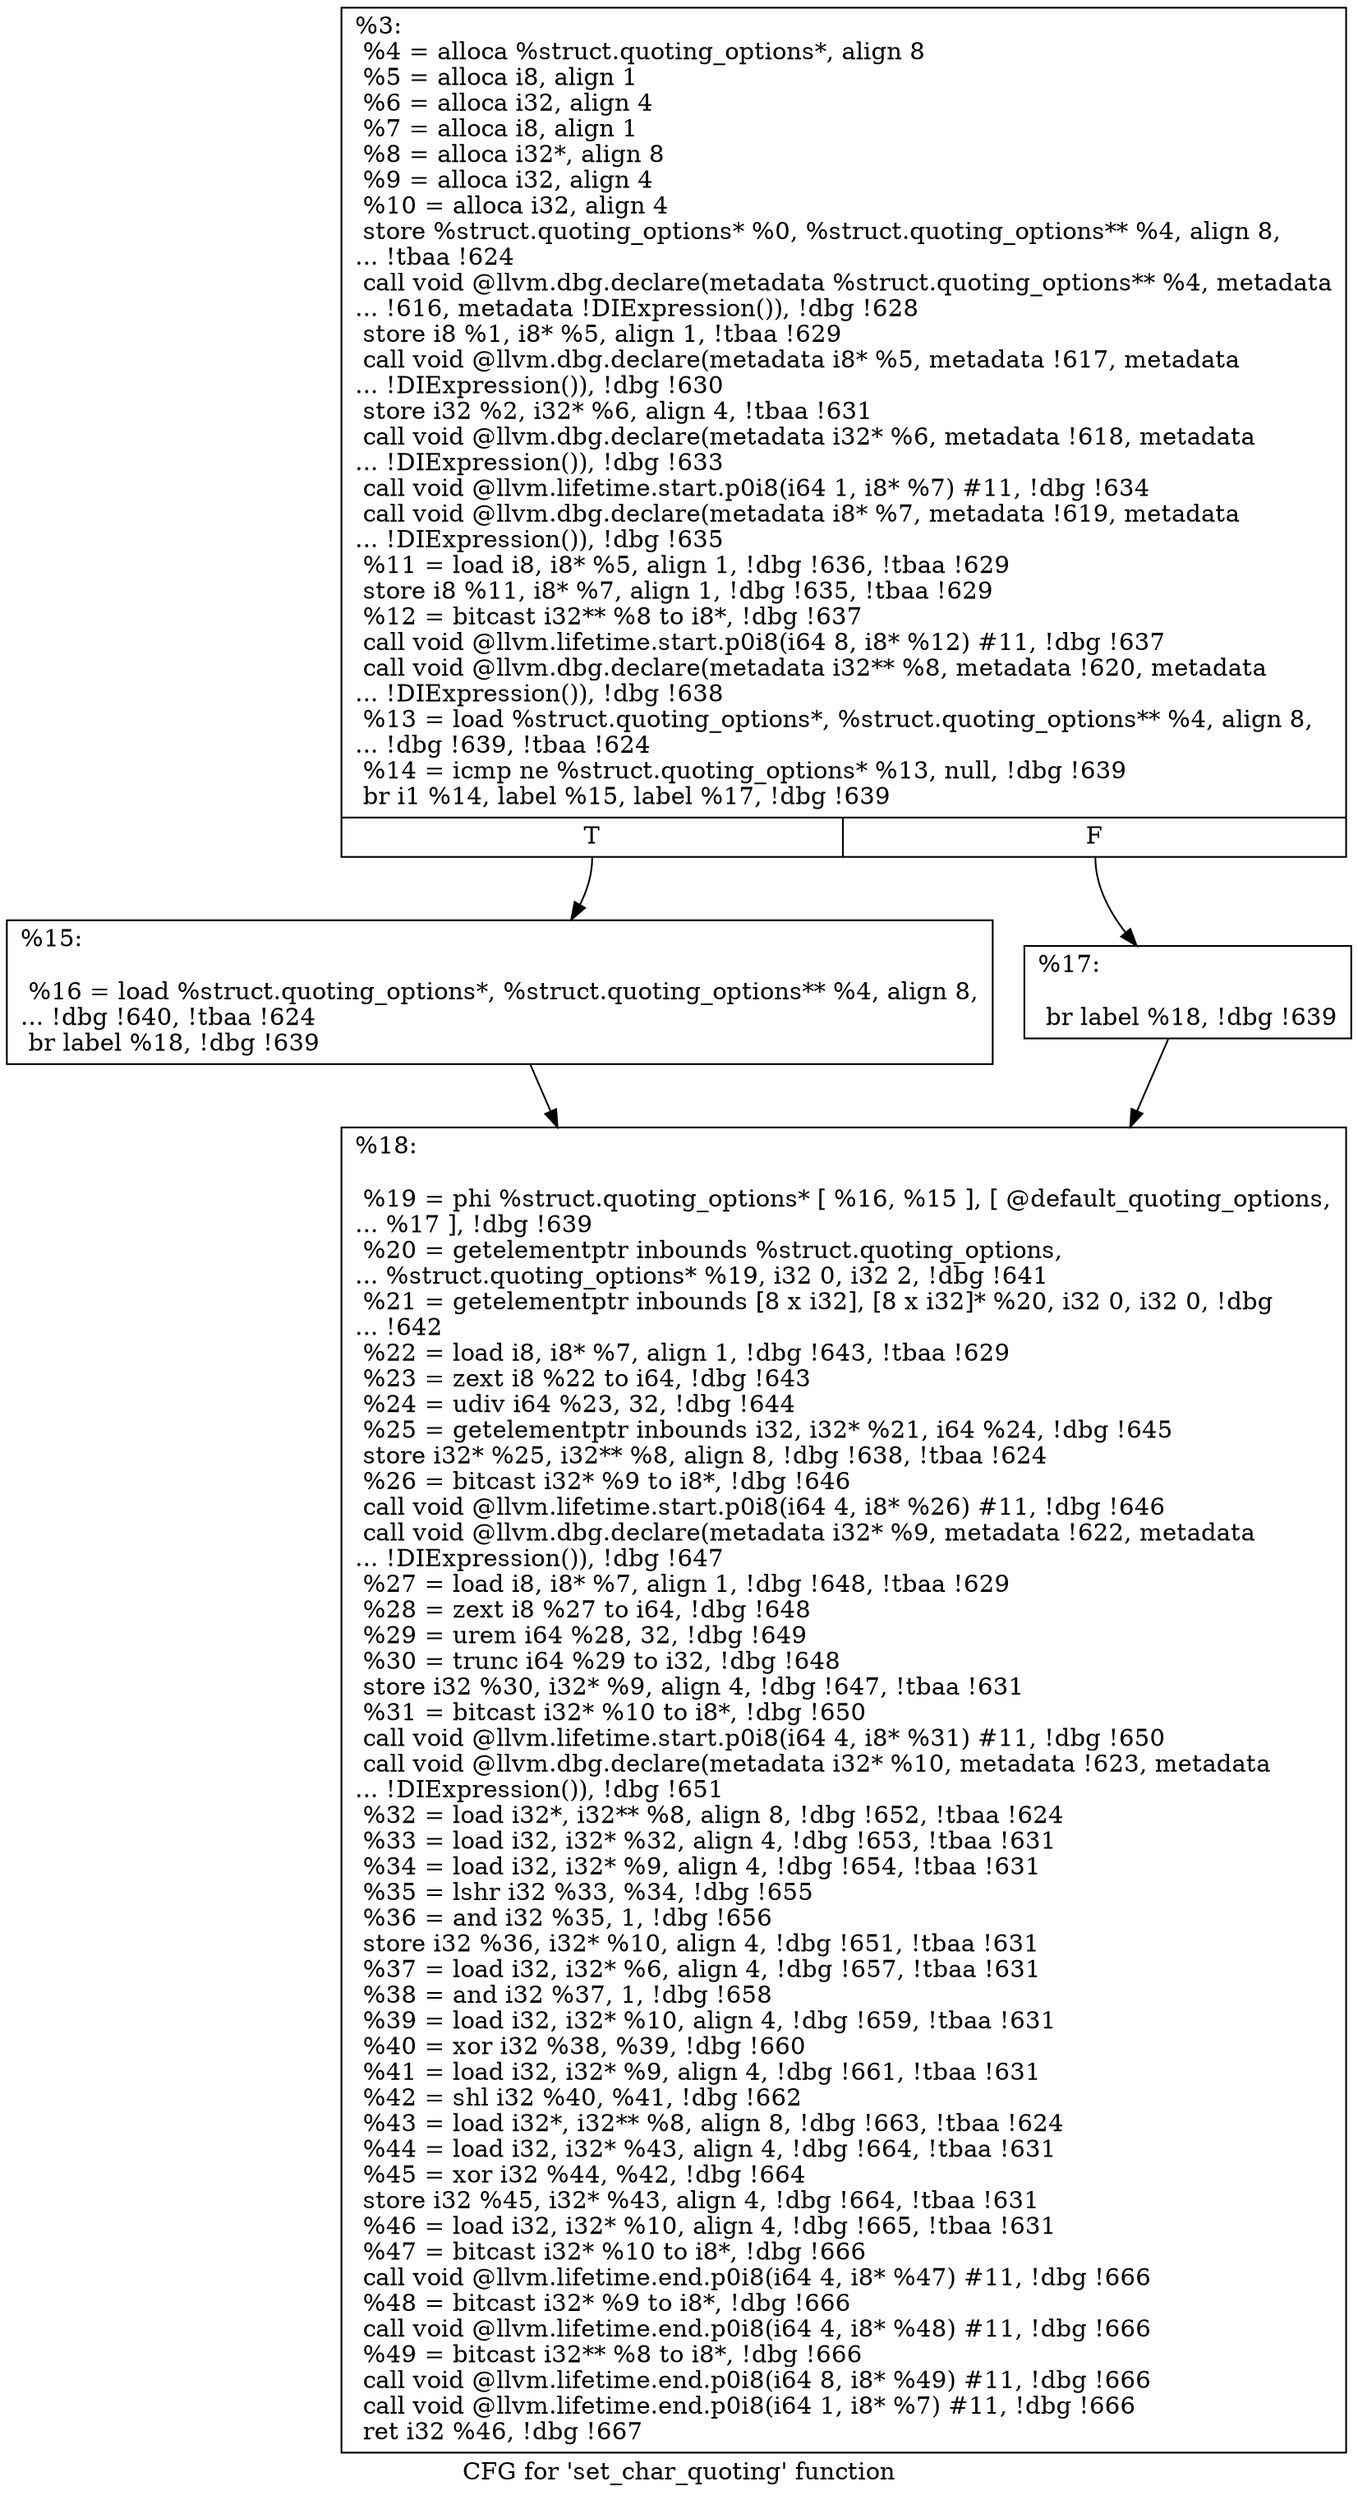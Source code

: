 digraph "CFG for 'set_char_quoting' function" {
	label="CFG for 'set_char_quoting' function";

	Node0x13ab4c0 [shape=record,label="{%3:\l  %4 = alloca %struct.quoting_options*, align 8\l  %5 = alloca i8, align 1\l  %6 = alloca i32, align 4\l  %7 = alloca i8, align 1\l  %8 = alloca i32*, align 8\l  %9 = alloca i32, align 4\l  %10 = alloca i32, align 4\l  store %struct.quoting_options* %0, %struct.quoting_options** %4, align 8,\l... !tbaa !624\l  call void @llvm.dbg.declare(metadata %struct.quoting_options** %4, metadata\l... !616, metadata !DIExpression()), !dbg !628\l  store i8 %1, i8* %5, align 1, !tbaa !629\l  call void @llvm.dbg.declare(metadata i8* %5, metadata !617, metadata\l... !DIExpression()), !dbg !630\l  store i32 %2, i32* %6, align 4, !tbaa !631\l  call void @llvm.dbg.declare(metadata i32* %6, metadata !618, metadata\l... !DIExpression()), !dbg !633\l  call void @llvm.lifetime.start.p0i8(i64 1, i8* %7) #11, !dbg !634\l  call void @llvm.dbg.declare(metadata i8* %7, metadata !619, metadata\l... !DIExpression()), !dbg !635\l  %11 = load i8, i8* %5, align 1, !dbg !636, !tbaa !629\l  store i8 %11, i8* %7, align 1, !dbg !635, !tbaa !629\l  %12 = bitcast i32** %8 to i8*, !dbg !637\l  call void @llvm.lifetime.start.p0i8(i64 8, i8* %12) #11, !dbg !637\l  call void @llvm.dbg.declare(metadata i32** %8, metadata !620, metadata\l... !DIExpression()), !dbg !638\l  %13 = load %struct.quoting_options*, %struct.quoting_options** %4, align 8,\l... !dbg !639, !tbaa !624\l  %14 = icmp ne %struct.quoting_options* %13, null, !dbg !639\l  br i1 %14, label %15, label %17, !dbg !639\l|{<s0>T|<s1>F}}"];
	Node0x13ab4c0:s0 -> Node0x13ab590;
	Node0x13ab4c0:s1 -> Node0x13ab5e0;
	Node0x13ab590 [shape=record,label="{%15:\l\l  %16 = load %struct.quoting_options*, %struct.quoting_options** %4, align 8,\l... !dbg !640, !tbaa !624\l  br label %18, !dbg !639\l}"];
	Node0x13ab590 -> Node0x13ab630;
	Node0x13ab5e0 [shape=record,label="{%17:\l\l  br label %18, !dbg !639\l}"];
	Node0x13ab5e0 -> Node0x13ab630;
	Node0x13ab630 [shape=record,label="{%18:\l\l  %19 = phi %struct.quoting_options* [ %16, %15 ], [ @default_quoting_options,\l... %17 ], !dbg !639\l  %20 = getelementptr inbounds %struct.quoting_options,\l... %struct.quoting_options* %19, i32 0, i32 2, !dbg !641\l  %21 = getelementptr inbounds [8 x i32], [8 x i32]* %20, i32 0, i32 0, !dbg\l... !642\l  %22 = load i8, i8* %7, align 1, !dbg !643, !tbaa !629\l  %23 = zext i8 %22 to i64, !dbg !643\l  %24 = udiv i64 %23, 32, !dbg !644\l  %25 = getelementptr inbounds i32, i32* %21, i64 %24, !dbg !645\l  store i32* %25, i32** %8, align 8, !dbg !638, !tbaa !624\l  %26 = bitcast i32* %9 to i8*, !dbg !646\l  call void @llvm.lifetime.start.p0i8(i64 4, i8* %26) #11, !dbg !646\l  call void @llvm.dbg.declare(metadata i32* %9, metadata !622, metadata\l... !DIExpression()), !dbg !647\l  %27 = load i8, i8* %7, align 1, !dbg !648, !tbaa !629\l  %28 = zext i8 %27 to i64, !dbg !648\l  %29 = urem i64 %28, 32, !dbg !649\l  %30 = trunc i64 %29 to i32, !dbg !648\l  store i32 %30, i32* %9, align 4, !dbg !647, !tbaa !631\l  %31 = bitcast i32* %10 to i8*, !dbg !650\l  call void @llvm.lifetime.start.p0i8(i64 4, i8* %31) #11, !dbg !650\l  call void @llvm.dbg.declare(metadata i32* %10, metadata !623, metadata\l... !DIExpression()), !dbg !651\l  %32 = load i32*, i32** %8, align 8, !dbg !652, !tbaa !624\l  %33 = load i32, i32* %32, align 4, !dbg !653, !tbaa !631\l  %34 = load i32, i32* %9, align 4, !dbg !654, !tbaa !631\l  %35 = lshr i32 %33, %34, !dbg !655\l  %36 = and i32 %35, 1, !dbg !656\l  store i32 %36, i32* %10, align 4, !dbg !651, !tbaa !631\l  %37 = load i32, i32* %6, align 4, !dbg !657, !tbaa !631\l  %38 = and i32 %37, 1, !dbg !658\l  %39 = load i32, i32* %10, align 4, !dbg !659, !tbaa !631\l  %40 = xor i32 %38, %39, !dbg !660\l  %41 = load i32, i32* %9, align 4, !dbg !661, !tbaa !631\l  %42 = shl i32 %40, %41, !dbg !662\l  %43 = load i32*, i32** %8, align 8, !dbg !663, !tbaa !624\l  %44 = load i32, i32* %43, align 4, !dbg !664, !tbaa !631\l  %45 = xor i32 %44, %42, !dbg !664\l  store i32 %45, i32* %43, align 4, !dbg !664, !tbaa !631\l  %46 = load i32, i32* %10, align 4, !dbg !665, !tbaa !631\l  %47 = bitcast i32* %10 to i8*, !dbg !666\l  call void @llvm.lifetime.end.p0i8(i64 4, i8* %47) #11, !dbg !666\l  %48 = bitcast i32* %9 to i8*, !dbg !666\l  call void @llvm.lifetime.end.p0i8(i64 4, i8* %48) #11, !dbg !666\l  %49 = bitcast i32** %8 to i8*, !dbg !666\l  call void @llvm.lifetime.end.p0i8(i64 8, i8* %49) #11, !dbg !666\l  call void @llvm.lifetime.end.p0i8(i64 1, i8* %7) #11, !dbg !666\l  ret i32 %46, !dbg !667\l}"];
}
